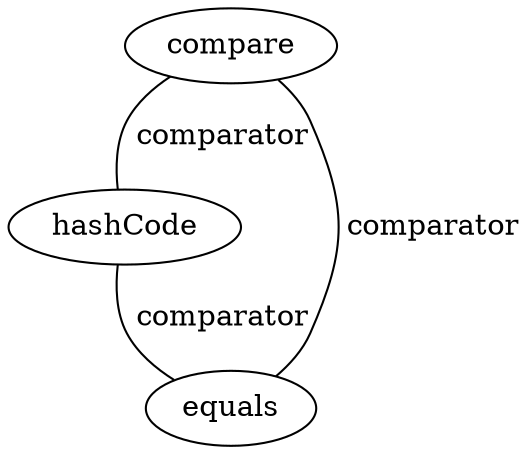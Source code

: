 digraph G {
compare;
hashCode;
equals;
compare -> hashCode [label=" comparator", dir=none];
compare -> equals [label=" comparator", dir=none];
hashCode -> equals [label=" comparator", dir=none];
}